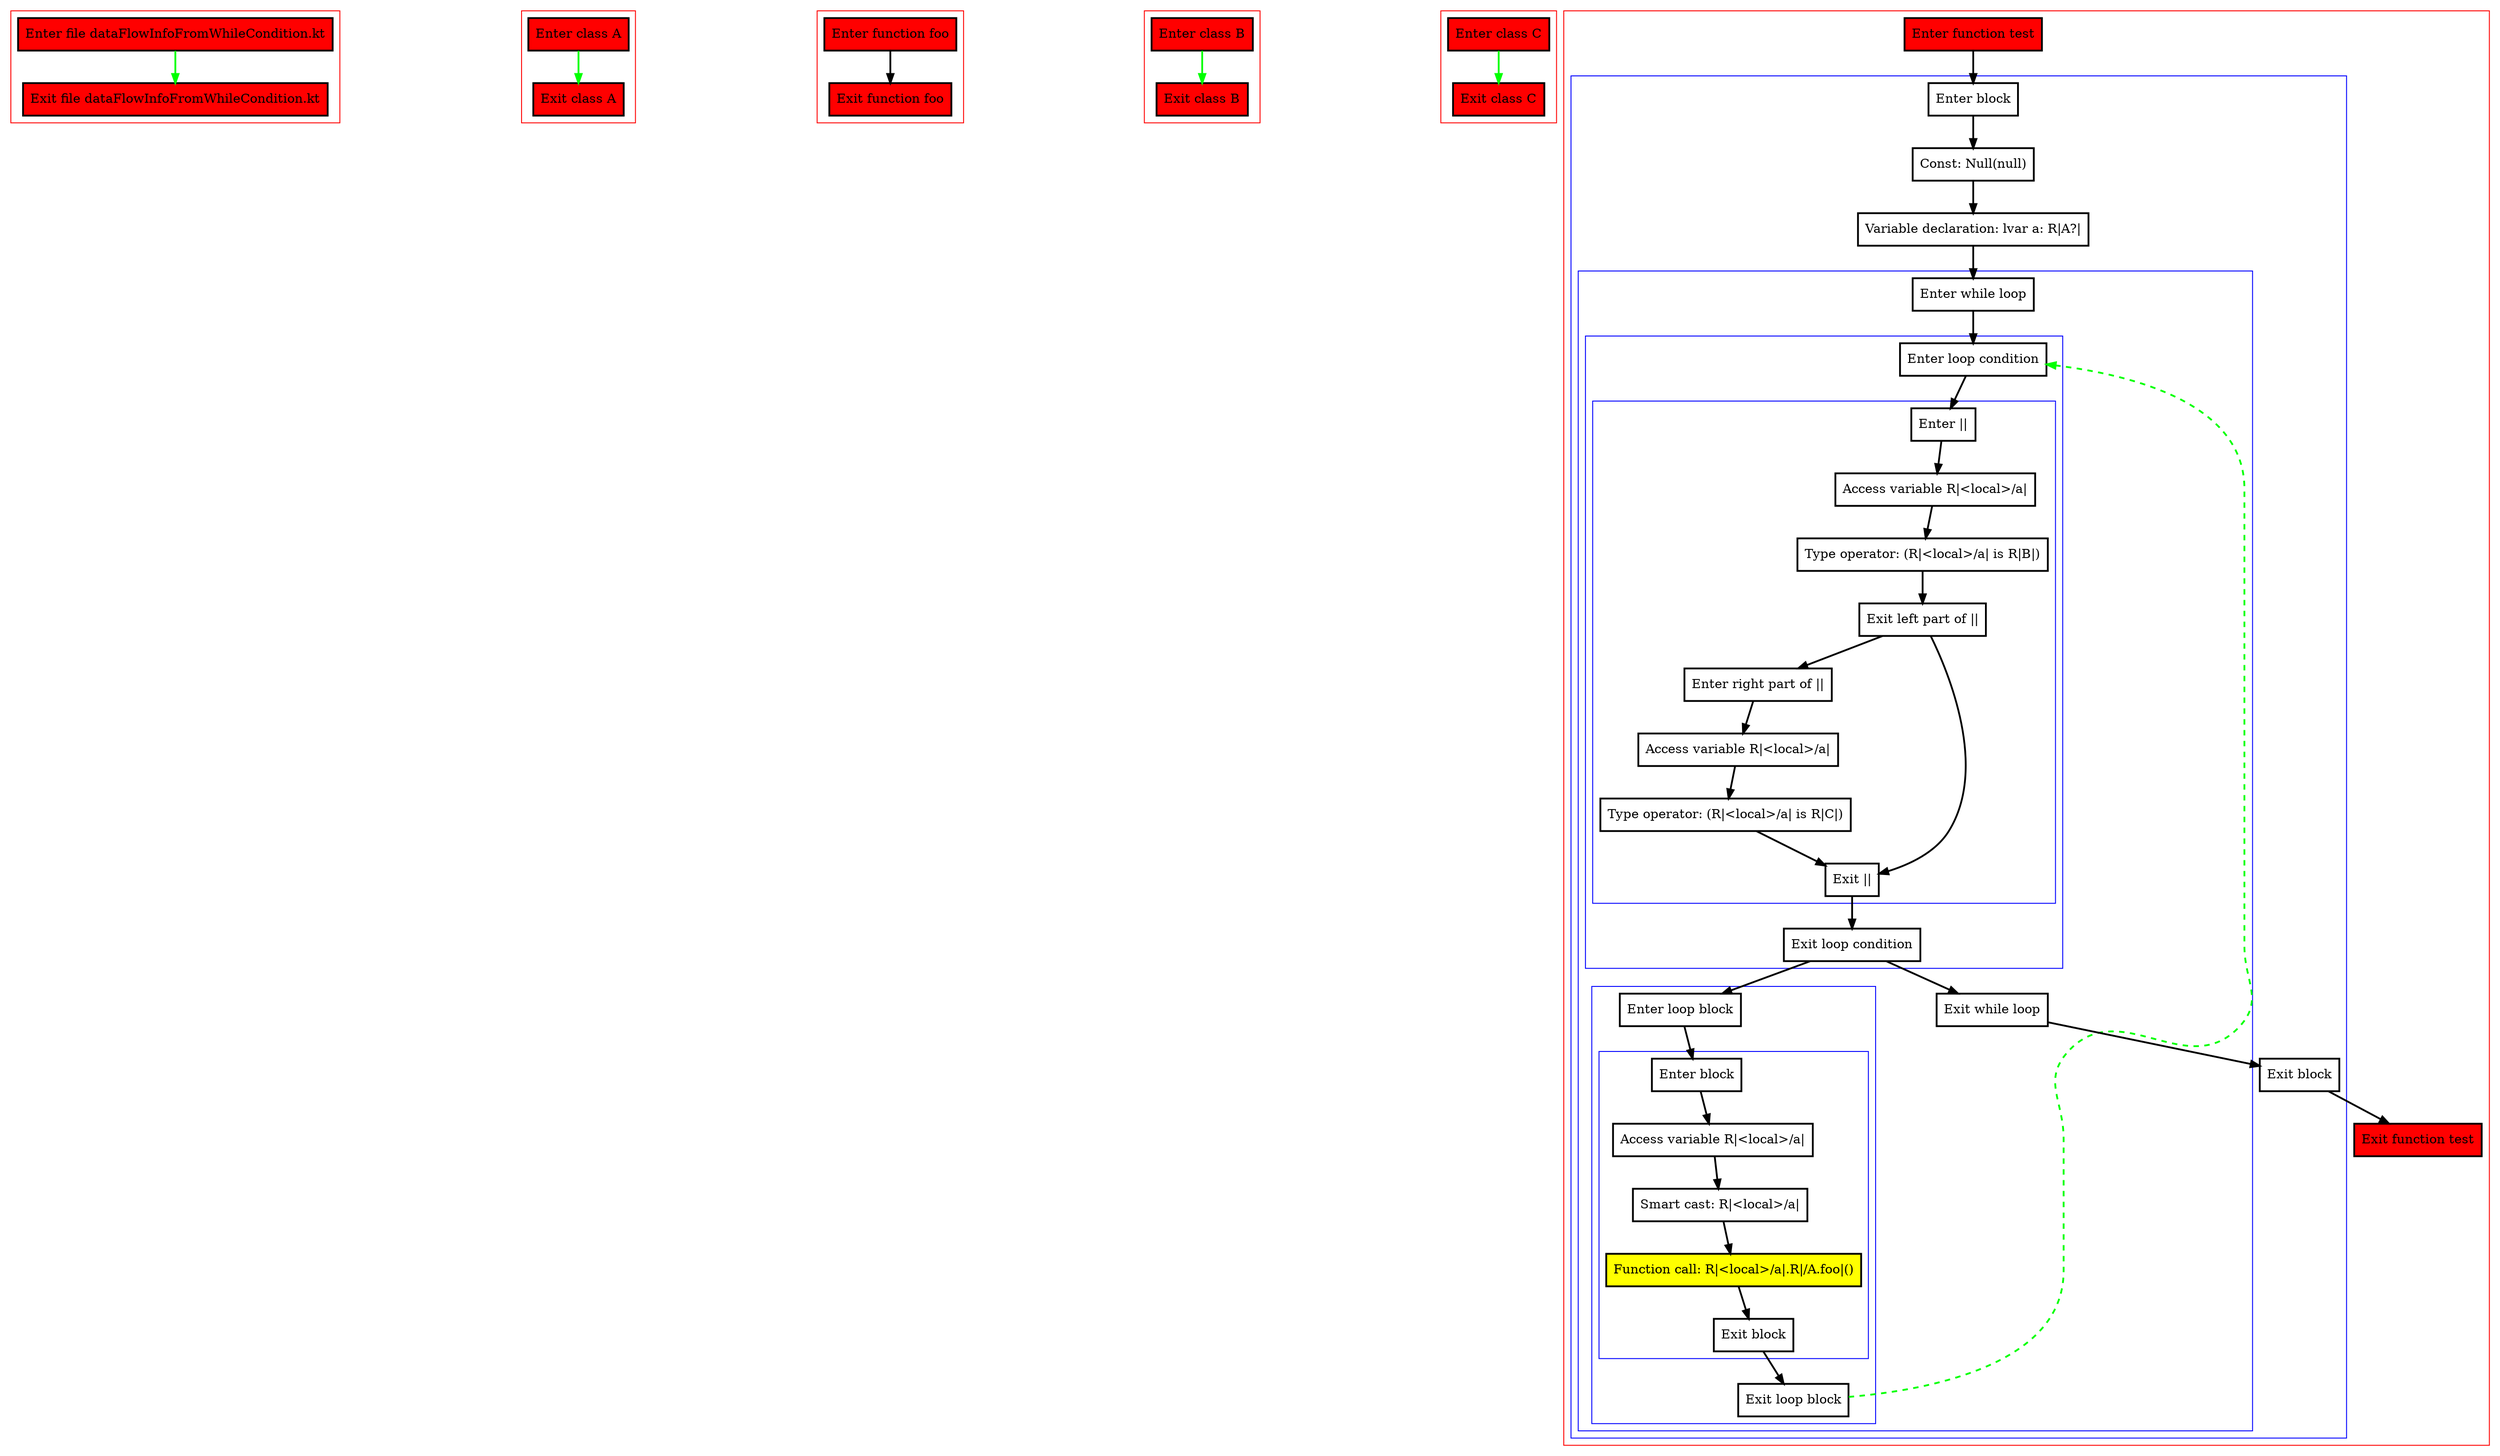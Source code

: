 digraph dataFlowInfoFromWhileCondition_kt {
    graph [nodesep=3]
    node [shape=box penwidth=2]
    edge [penwidth=2]

    subgraph cluster_0 {
        color=red
        0 [label="Enter file dataFlowInfoFromWhileCondition.kt" style="filled" fillcolor=red];
        1 [label="Exit file dataFlowInfoFromWhileCondition.kt" style="filled" fillcolor=red];
    }
    0 -> {1} [color=green];

    subgraph cluster_1 {
        color=red
        2 [label="Enter class A" style="filled" fillcolor=red];
        3 [label="Exit class A" style="filled" fillcolor=red];
    }
    2 -> {3} [color=green];

    subgraph cluster_2 {
        color=red
        4 [label="Enter function foo" style="filled" fillcolor=red];
        5 [label="Exit function foo" style="filled" fillcolor=red];
    }
    4 -> {5};

    subgraph cluster_3 {
        color=red
        6 [label="Enter class B" style="filled" fillcolor=red];
        7 [label="Exit class B" style="filled" fillcolor=red];
    }
    6 -> {7} [color=green];

    subgraph cluster_4 {
        color=red
        8 [label="Enter class C" style="filled" fillcolor=red];
        9 [label="Exit class C" style="filled" fillcolor=red];
    }
    8 -> {9} [color=green];

    subgraph cluster_5 {
        color=red
        10 [label="Enter function test" style="filled" fillcolor=red];
        subgraph cluster_6 {
            color=blue
            11 [label="Enter block"];
            12 [label="Const: Null(null)"];
            13 [label="Variable declaration: lvar a: R|A?|"];
            subgraph cluster_7 {
                color=blue
                14 [label="Enter while loop"];
                subgraph cluster_8 {
                    color=blue
                    15 [label="Enter loop condition"];
                    subgraph cluster_9 {
                        color=blue
                        16 [label="Enter ||"];
                        17 [label="Access variable R|<local>/a|"];
                        18 [label="Type operator: (R|<local>/a| is R|B|)"];
                        19 [label="Exit left part of ||"];
                        20 [label="Enter right part of ||"];
                        21 [label="Access variable R|<local>/a|"];
                        22 [label="Type operator: (R|<local>/a| is R|C|)"];
                        23 [label="Exit ||"];
                    }
                    24 [label="Exit loop condition"];
                }
                subgraph cluster_10 {
                    color=blue
                    25 [label="Enter loop block"];
                    subgraph cluster_11 {
                        color=blue
                        26 [label="Enter block"];
                        27 [label="Access variable R|<local>/a|"];
                        28 [label="Smart cast: R|<local>/a|"];
                        29 [label="Function call: R|<local>/a|.R|/A.foo|()" style="filled" fillcolor=yellow];
                        30 [label="Exit block"];
                    }
                    31 [label="Exit loop block"];
                }
                32 [label="Exit while loop"];
            }
            33 [label="Exit block"];
        }
        34 [label="Exit function test" style="filled" fillcolor=red];
    }
    10 -> {11};
    11 -> {12};
    12 -> {13};
    13 -> {14};
    14 -> {15};
    15 -> {16};
    16 -> {17};
    17 -> {18};
    18 -> {19};
    19 -> {20 23};
    20 -> {21};
    21 -> {22};
    22 -> {23};
    23 -> {24};
    24 -> {25 32};
    25 -> {26};
    26 -> {27};
    27 -> {28};
    28 -> {29};
    29 -> {30};
    30 -> {31};
    31 -> {15} [color=green style=dashed];
    32 -> {33};
    33 -> {34};

}
